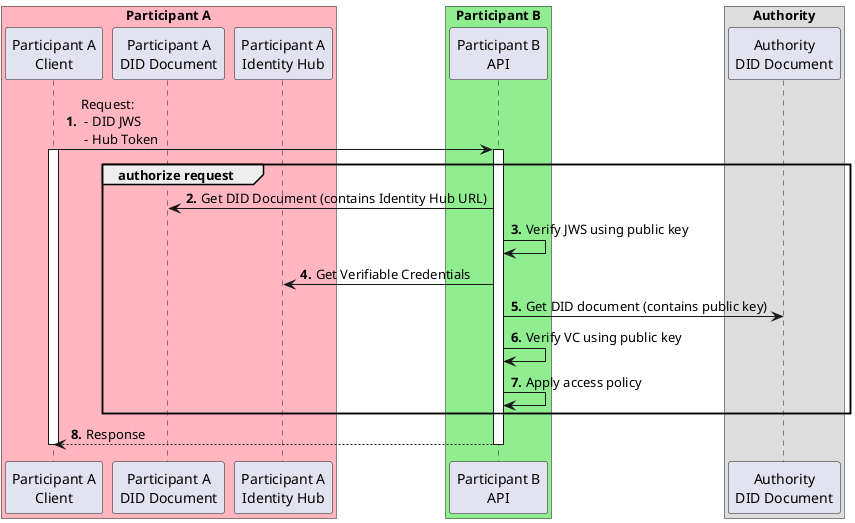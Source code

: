 @startuml
autonumber "<b>0'.'"
box "Participant A" #LightPink
Participant "Participant A\nClient" as ParticipantA
Participant "Participant A\nDID Document" as DID
Participant "Participant A\nIdentity Hub" as IDHUB
end box
box "Participant B" #LightGreen
Participant "Participant B\nAPI" as B
end box
box "Authority"
Participant "Authority\nDID Document" as Auth
end box
ParticipantA -> B ++: Request:\n - DID JWS\n - Hub Token
activate ParticipantA
group authorize request
  B -> DID: Get DID Document (contains Identity Hub URL)
  B -> B: Verify JWS using public key
  B -> IDHUB: Get Verifiable Credentials
  B -> Auth: Get DID document (contains public key)
  B -> B: Verify VC using public key
  B -> B: Apply access policy
end
return Response
deactivate ParticipantA

@enduml